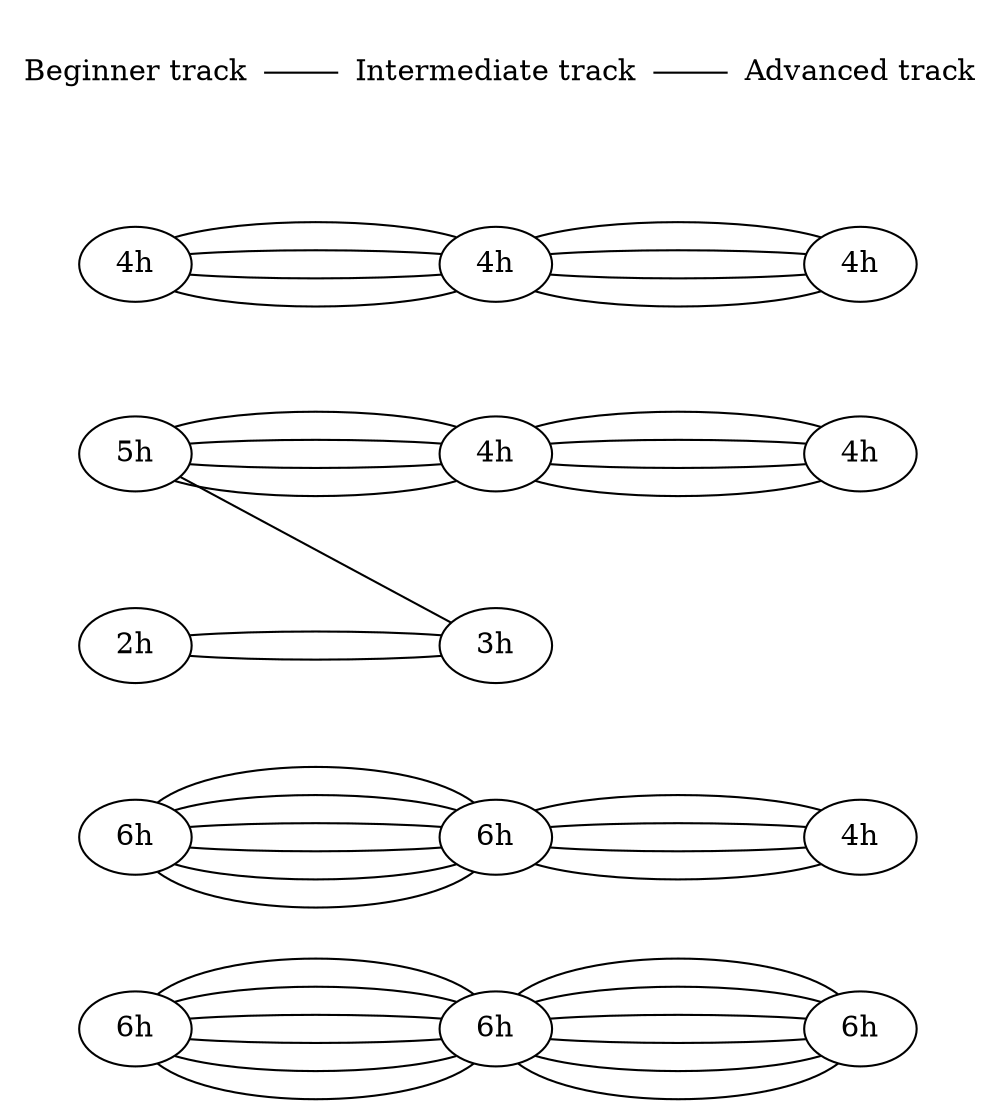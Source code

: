 graph scheduleClashes {

rankdir="LR";
ratio=1.1

// Tuesday
b6a -- i6a -- a6;
b6a -- i6a -- a6;
b6a -- i6a -- a6;

b6b -- i6b -- a4a;
b6b -- i6b -- a4a;
b6b -- i6b;

// Wednesday
b6a -- i6a -- a6;
b6a -- i6a -- a6;
b6a -- i6a -- a6;

b5  -- i4b -- a4c;
b5  -- i4b -- a4c;
b2  -- i3;

// Thursday
b2  -- i3;
b4  -- i4a -- a4b;
b4  -- i4a -- a4b;

b6b -- i6b -- a4a;
b6b -- i6b -- a4a;
b6b -- i6b;


// Friday
b5  -- i3;
b5  -- i4b -- a4c;
b5  -- i4b -- a4c;

b4  -- i4a -- a4b;
b4  -- i4a -- a4b;







node[shape=none];
beginner -- intermediate -- advanced; //[label="scheduled concurrently with"];
beginner[label="Beginner track"];
intermediate[label="Intermediate track"];
advanced[label="Advanced track"];

// beginner track
subgraph {
	rank=same;
	beginner;
	b6a[label="6h"];
	b6b[label="6h"];
	b5[label="5h"];
	b4[label="4h"];
	b2[label="2h"];
}

// intermediate track
subgraph {
	rank=same;
	intermediate;
	i6a[label="6h"];
	i6b[label="6h"];
	i4a[label="4h"];
	i4b[label="4h"];
	i3[label="3h"];
}

// advanced track
subgraph {
	rank=same;
	advanced;
	a6[label="6h"];
	a4a[label="4h"];
	a4b[label="4h"];
  a4c[label="4h"];
}

}
